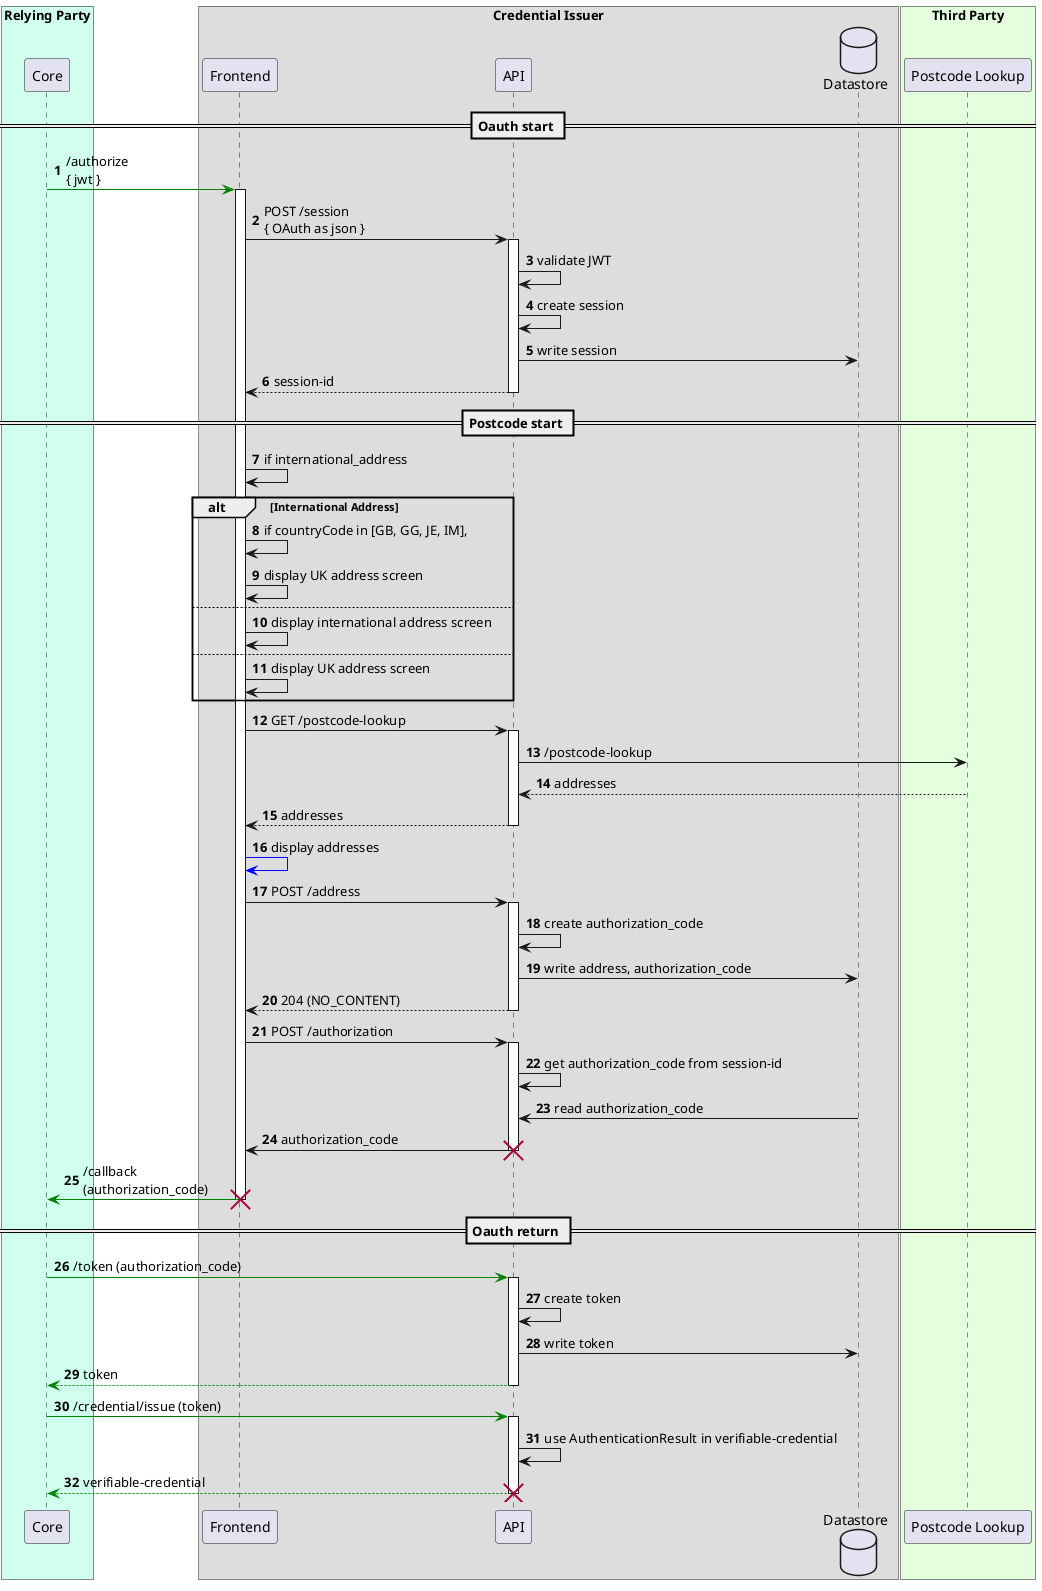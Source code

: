 @startuml
'https://plantuml.com/sequence-diagram

autonumber
skinparam backgroundColor #ffffff

'actor User
box "Relying Party" #d0ffee
participant Core as core
end box

box "Credential Issuer"
participant Frontend as fe
participant API as api
database Datastore as db

box "Third Party" #e4ffde
participant "Postcode Lookup" as pcl
end box
== Oauth start ==

core -[#green]> fe : /authorize\n{ jwt }
activate fe

fe -> api: POST /session\n{ OAuth as json }
activate api
api -> api: validate JWT
api -> api: create session
api -> db: write session
return session-id

== Postcode start ==
fe -> fe: if international_address
alt International Address
    fe -> fe: if countryCode in [GB, GG, JE, IM],
        fe -> fe: display UK address screen
    else
        fe -> fe: display international address screen
else
    fe -> fe: display UK address screen
end

fe -> api: GET /postcode-lookup
activate api
api->pcl: /postcode-lookup
api<--pcl: addresses
return addresses

fe-[#blue]>fe: display addresses

fe->api: POST /address
activate api

api -> api: create authorization_code
api -> db: write address, authorization_code
return 204 (NO_CONTENT)

fe -> api: POST /authorization
activate api
api -> api: get authorization_code from session-id
db -> api: read authorization_code
api -> fe: authorization_code
destroy api

core <[#green]- fe: /callback\n(authorization_code)
destroy fe
== Oauth return ==



core -[#green]> api: /token (authorization_code)
activate api
api -> api: create token
api -> db: write token
return token
core -[#green]> api: /credential/issue (token)
activate api
api -> api: use AuthenticationResult in verifiable-credential
return verifiable-credential


destroy api
@enduml
